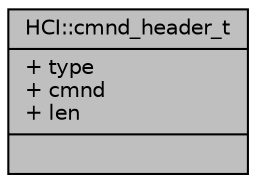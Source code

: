 digraph "HCI::cmnd_header_t"
{
  edge [fontname="Helvetica",fontsize="10",labelfontname="Helvetica",labelfontsize="10"];
  node [fontname="Helvetica",fontsize="10",shape=record];
  Node1 [label="{HCI::cmnd_header_t\n|+ type\l+ cmnd\l+ len\l|}",height=0.2,width=0.4,color="black", fillcolor="grey75", style="filled", fontcolor="black"];
}
